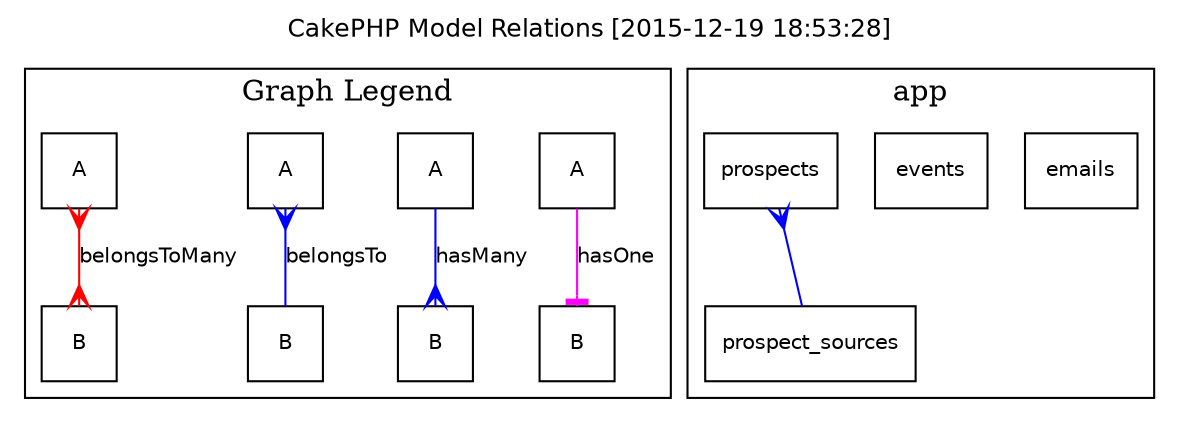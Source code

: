 digraph "G" {
subgraph "cluster_Graph Legend" {
label="Graph Legend"
"oneToOne_from" -> "oneToOne_to" [
label="hasOne"
dir="both"
color="magenta"
arrowhead="tee"
arrowtail="none"
fontname="Helvetica"
fontsize="10"
]
"oneToMany_from" -> "oneToMany_to" [
label="hasMany"
dir="both"
color="blue"
arrowhead="crow"
arrowtail="none"
fontname="Helvetica"
fontsize="10"
]
"manyToOne_from" -> "manyToOne_to" [
label="belongsTo"
dir="both"
color="blue"
arrowhead="none"
arrowtail="crow"
fontname="Helvetica"
fontsize="10"
]
"manyToMany_from" -> "manyToMany_to" [
label="belongsToMany"
dir="both"
color="red"
arrowhead="crow"
arrowtail="crow"
fontname="Helvetica"
fontsize="10"
]
"oneToOne_from" [
label="A"
shape="box"
width="0.5"
fontname="Helvetica"
fontsize="10"
]
"oneToOne_to" [
label="B"
shape="box"
width="0.5"
fontname="Helvetica"
fontsize="10"
]
"oneToMany_from" [
label="A"
shape="box"
width="0.5"
fontname="Helvetica"
fontsize="10"
]
"oneToMany_to" [
label="B"
shape="box"
width="0.5"
fontname="Helvetica"
fontsize="10"
]
"manyToOne_from" [
label="A"
shape="box"
width="0.5"
fontname="Helvetica"
fontsize="10"
]
"manyToOne_to" [
label="B"
shape="box"
width="0.5"
fontname="Helvetica"
fontsize="10"
]
"manyToMany_from" [
label="A"
shape="box"
width="0.5"
fontname="Helvetica"
fontsize="10"
]
"manyToMany_to" [
label="B"
shape="box"
width="0.5"
fontname="Helvetica"
fontsize="10"
]
}
subgraph "cluster_app" {
label="app"
"emails" [
label="emails"
shape="box"
fontname="Helvetica"
fontsize="10"
]
"events" [
label="events"
shape="box"
fontname="Helvetica"
fontsize="10"
]
"prospect_sources" [
label="prospect_sources"
shape="box"
fontname="Helvetica"
fontsize="10"
]
"prospects" [
label="prospects"
shape="box"
fontname="Helvetica"
fontsize="10"
]
}
label="CakePHP Model Relations [2015-12-19 18:53:28]"
labelloc="t"
fontname="Helvetica"
fontsize="12"
concentrate="true"
landscape="false"
rankdir="TB"
"prospects" -> "prospect_sources" [
label=""
dir="both"
color="blue"
arrowhead="none"
arrowtail="crow"
fontname="Helvetica"
fontsize="10"
]
}